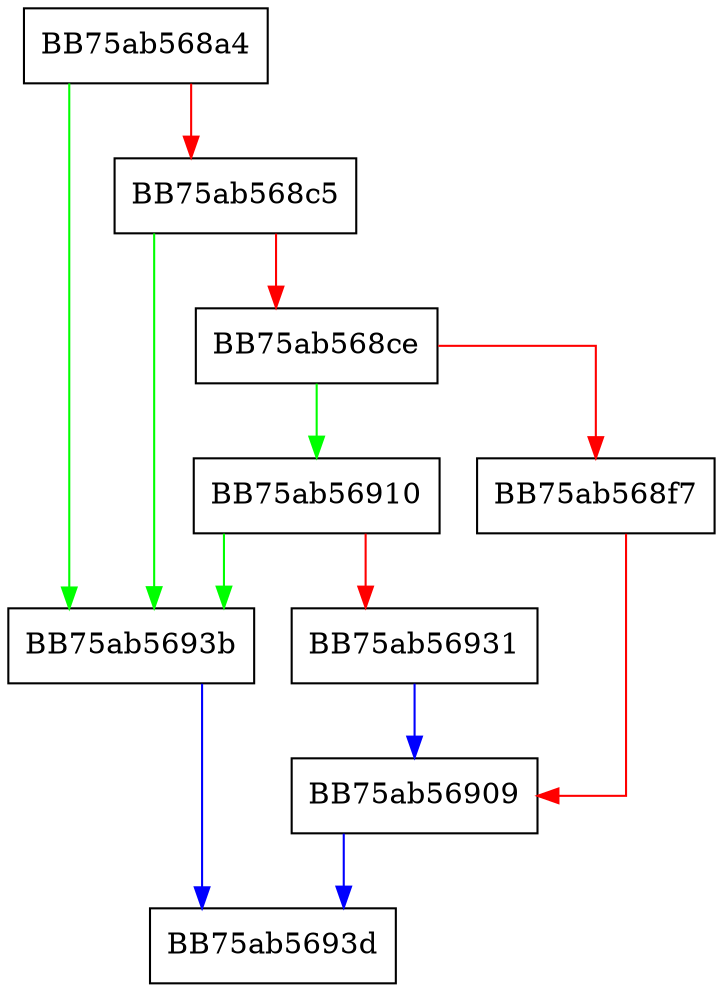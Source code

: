 digraph sqlite3OpenTempDatabase {
  node [shape="box"];
  graph [splines=ortho];
  BB75ab568a4 -> BB75ab5693b [color="green"];
  BB75ab568a4 -> BB75ab568c5 [color="red"];
  BB75ab568c5 -> BB75ab5693b [color="green"];
  BB75ab568c5 -> BB75ab568ce [color="red"];
  BB75ab568ce -> BB75ab56910 [color="green"];
  BB75ab568ce -> BB75ab568f7 [color="red"];
  BB75ab568f7 -> BB75ab56909 [color="red"];
  BB75ab56909 -> BB75ab5693d [color="blue"];
  BB75ab56910 -> BB75ab5693b [color="green"];
  BB75ab56910 -> BB75ab56931 [color="red"];
  BB75ab56931 -> BB75ab56909 [color="blue"];
  BB75ab5693b -> BB75ab5693d [color="blue"];
}
